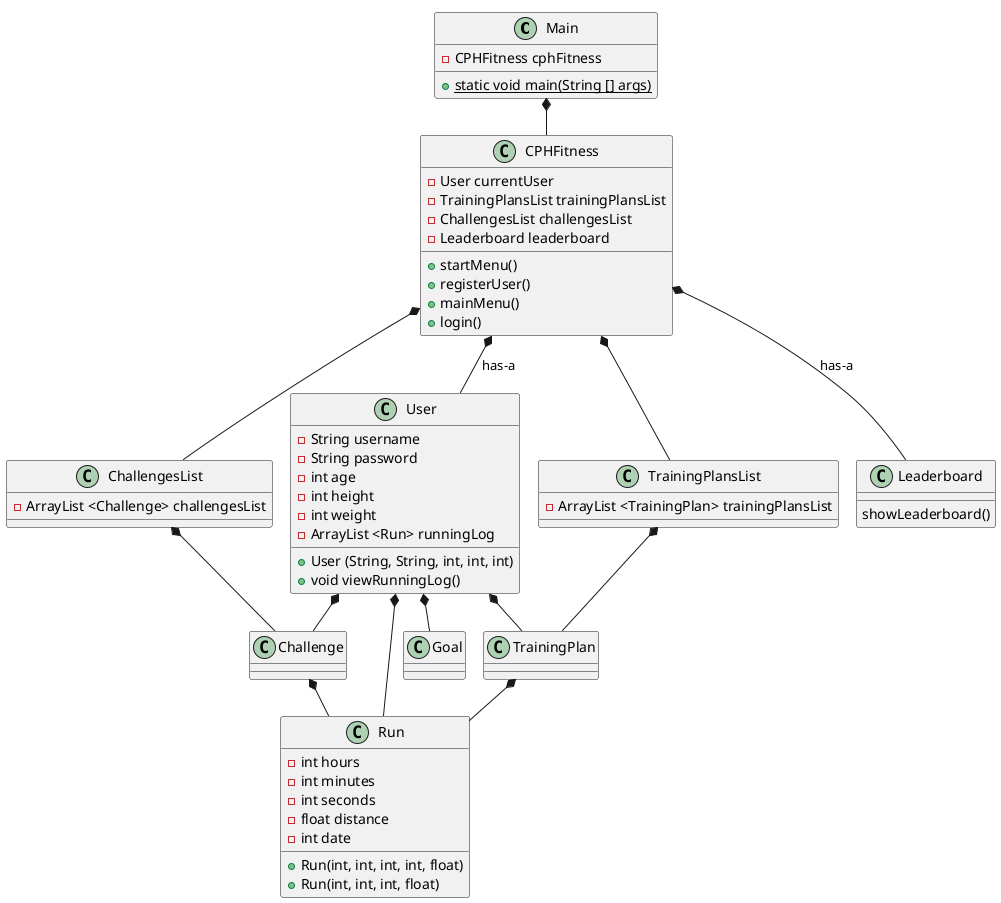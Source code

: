 @startuml
'https://plantuml.com/sequence-diagram
!pragma layout smetana

class Main{
{static}+ static void main(String [] args)
- CPHFitness cphFitness
}

class CPHFitness{
- User currentUser
- TrainingPlansList trainingPlansList
- ChallengesList challengesList
- Leaderboard leaderboard
+ startMenu()
+ registerUser()
+ mainMenu()
+ login()


}

class User{
+ User (String, String, int, int, int)
- String username
- String password
- int age
- int height
- int weight
- ArrayList <Run> runningLog
+ void viewRunningLog()
}

class Run{
+ Run(int, int, int, int, float)
+ Run(int, int, int, float)
- int hours
- int minutes
- int seconds
- float distance
- int date
}

class ChallengesList{
- ArrayList <Challenge> challengesList
}

class TrainingPlansList{
- ArrayList <TrainingPlan> trainingPlansList
}

class Goal {

}

class Challenge {

}

class TrainingPlan {

}

class Leaderboard{
showLeaderboard()

}

Main *--CPHFitness
CPHFitness *-- User : has-a
CPHFitness *-- Leaderboard : has-a
CPHFitness *-- ChallengesList
CPHFitness *-- TrainingPlansList

ChallengesList *-- Challenge
TrainingPlansList *-- TrainingPlan

User *-- Goal
User *-- Challenge
User *-- TrainingPlan
User *-- Run
Challenge *-- Run
TrainingPlan *-- Run

@enduml